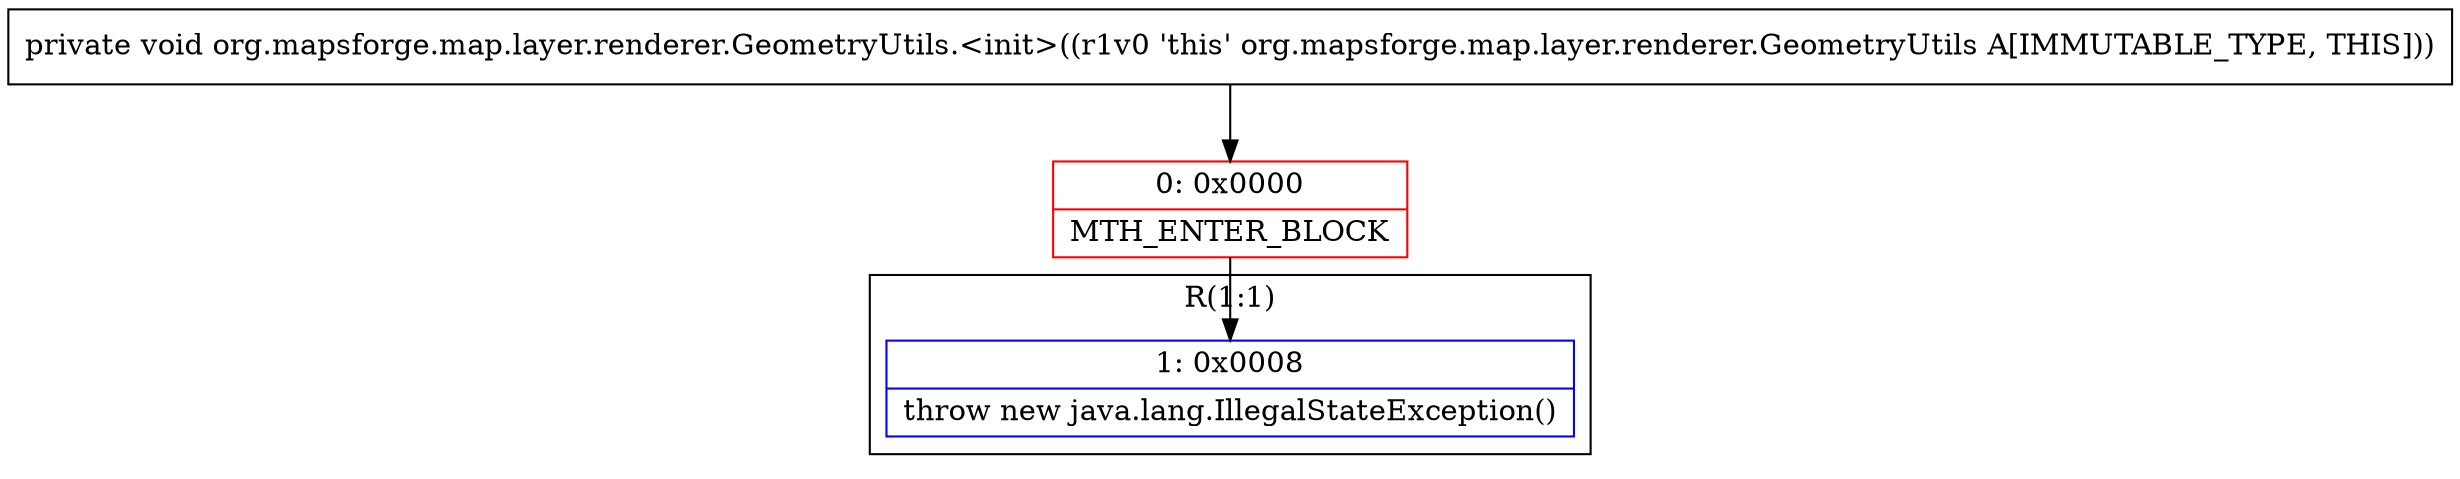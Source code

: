 digraph "CFG fororg.mapsforge.map.layer.renderer.GeometryUtils.\<init\>()V" {
subgraph cluster_Region_2130330611 {
label = "R(1:1)";
node [shape=record,color=blue];
Node_1 [shape=record,label="{1\:\ 0x0008|throw new java.lang.IllegalStateException()\l}"];
}
Node_0 [shape=record,color=red,label="{0\:\ 0x0000|MTH_ENTER_BLOCK\l}"];
MethodNode[shape=record,label="{private void org.mapsforge.map.layer.renderer.GeometryUtils.\<init\>((r1v0 'this' org.mapsforge.map.layer.renderer.GeometryUtils A[IMMUTABLE_TYPE, THIS])) }"];
MethodNode -> Node_0;
Node_0 -> Node_1;
}

